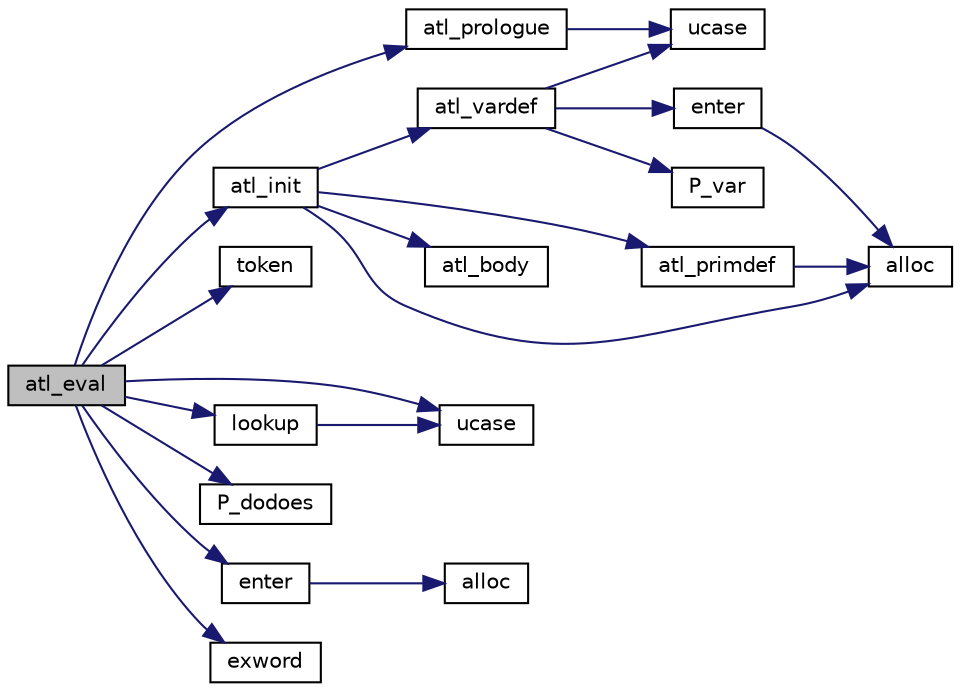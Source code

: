 digraph "atl_eval"
{
  edge [fontname="Helvetica",fontsize="10",labelfontname="Helvetica",labelfontsize="10"];
  node [fontname="Helvetica",fontsize="10",shape=record];
  rankdir="LR";
  Node18 [label="atl_eval",height=0.2,width=0.4,color="black", fillcolor="grey75", style="filled", fontcolor="black"];
  Node18 -> Node19 [color="midnightblue",fontsize="10",style="solid"];
  Node19 [label="atl_prologue",height=0.2,width=0.4,color="black", fillcolor="white", style="filled",URL="$atlast_8c.html#aafe7305f65a19e296a727f042fce55b3"];
  Node19 -> Node20 [color="midnightblue",fontsize="10",style="solid"];
  Node20 [label="ucase",height=0.2,width=0.4,color="black", fillcolor="white", style="filled",URL="$atlast_8c.html#a6865ae8ed0bb96096049e08cbe1e6a61"];
  Node18 -> Node21 [color="midnightblue",fontsize="10",style="solid"];
  Node21 [label="atl_init",height=0.2,width=0.4,color="black", fillcolor="white", style="filled",URL="$atlast_8c.html#a58f9de18b337d19aebc0e01ea7b9a897"];
  Node21 -> Node22 [color="midnightblue",fontsize="10",style="solid"];
  Node22 [label="atl_primdef",height=0.2,width=0.4,color="black", fillcolor="white", style="filled",URL="$atlast_8c.html#a50ae1072d39e9d368db01db4e247c308"];
  Node22 -> Node23 [color="midnightblue",fontsize="10",style="solid"];
  Node23 [label="alloc",height=0.2,width=0.4,color="black", fillcolor="white", style="filled",URL="$atlast_8c.html#a6382881c465296b6d9e6b65f99c65ea9"];
  Node21 -> Node23 [color="midnightblue",fontsize="10",style="solid"];
  Node21 -> Node24 [color="midnightblue",fontsize="10",style="solid"];
  Node24 [label="atl_vardef",height=0.2,width=0.4,color="black", fillcolor="white", style="filled",URL="$atlast_8c.html#aa78faa0069035a9b5a7aac9d02210df0"];
  Node24 -> Node25 [color="midnightblue",fontsize="10",style="solid"];
  Node25 [label="P_var",height=0.2,width=0.4,color="black", fillcolor="white", style="filled",URL="$atlast_8c.html#ac18fface9a24bb2a8f9d833c36b420e2"];
  Node24 -> Node20 [color="midnightblue",fontsize="10",style="solid"];
  Node24 -> Node26 [color="midnightblue",fontsize="10",style="solid"];
  Node26 [label="enter",height=0.2,width=0.4,color="black", fillcolor="white", style="filled",URL="$atlast_8c.html#aef2328299f6a6d22dab606523cb02536"];
  Node26 -> Node23 [color="midnightblue",fontsize="10",style="solid"];
  Node21 -> Node27 [color="midnightblue",fontsize="10",style="solid"];
  Node27 [label="atl_body",height=0.2,width=0.4,color="black", fillcolor="white", style="filled",URL="$atlast_8c.html#aefca9d78d34408dbb6c1fcd35e238bbc"];
  Node18 -> Node28 [color="midnightblue",fontsize="10",style="solid"];
  Node28 [label="token",height=0.2,width=0.4,color="black", fillcolor="white", style="filled",URL="$FreeRTOS_2atlast_8c.html#a8984ad89c2873f4bb3e849c2e515a131"];
  Node18 -> Node29 [color="midnightblue",fontsize="10",style="solid"];
  Node29 [label="ucase",height=0.2,width=0.4,color="black", fillcolor="white", style="filled",URL="$FreeRTOS_2atlast_8c.html#a6865ae8ed0bb96096049e08cbe1e6a61"];
  Node18 -> Node30 [color="midnightblue",fontsize="10",style="solid"];
  Node30 [label="lookup",height=0.2,width=0.4,color="black", fillcolor="white", style="filled",URL="$FreeRTOS_2atlast_8c.html#adf1b14af9137b7a3cd5785891c9907ee"];
  Node30 -> Node29 [color="midnightblue",fontsize="10",style="solid"];
  Node18 -> Node31 [color="midnightblue",fontsize="10",style="solid"];
  Node31 [label="P_dodoes",height=0.2,width=0.4,color="black", fillcolor="white", style="filled",URL="$atlast_8c.html#a8c38671b65109423a7c0559b7b594d5c"];
  Node18 -> Node32 [color="midnightblue",fontsize="10",style="solid"];
  Node32 [label="enter",height=0.2,width=0.4,color="black", fillcolor="white", style="filled",URL="$FreeRTOS_2atlast_8c.html#aef2328299f6a6d22dab606523cb02536"];
  Node32 -> Node33 [color="midnightblue",fontsize="10",style="solid"];
  Node33 [label="alloc",height=0.2,width=0.4,color="black", fillcolor="white", style="filled",URL="$FreeRTOS_2atlast_8c.html#a6382881c465296b6d9e6b65f99c65ea9"];
  Node18 -> Node34 [color="midnightblue",fontsize="10",style="solid"];
  Node34 [label="exword",height=0.2,width=0.4,color="black", fillcolor="white", style="filled",URL="$atlast_8c.html#a2404f96aca9eb4d38d0b77c7f3876d90"];
}
